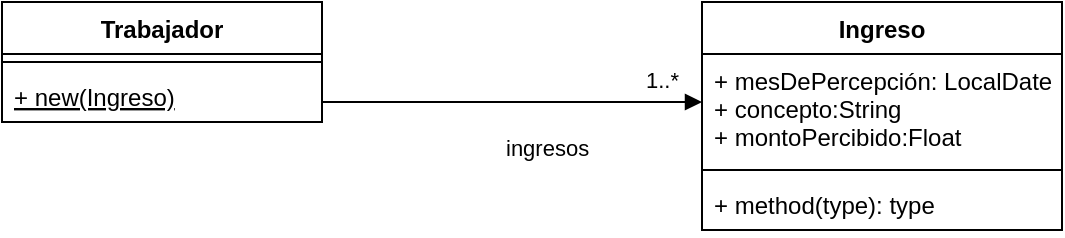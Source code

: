 <mxfile version="20.3.0" type="github">
  <diagram id="C5RBs43oDa-KdzZeNtuy" name="Page-1">
    <mxGraphModel dx="868" dy="450" grid="1" gridSize="10" guides="1" tooltips="1" connect="1" arrows="1" fold="1" page="1" pageScale="1" pageWidth="827" pageHeight="1169" math="0" shadow="0">
      <root>
        <mxCell id="WIyWlLk6GJQsqaUBKTNV-0" />
        <mxCell id="WIyWlLk6GJQsqaUBKTNV-1" parent="WIyWlLk6GJQsqaUBKTNV-0" />
        <mxCell id="xfvefK5HTNGrqv7swtsD-0" value="Trabajador" style="swimlane;fontStyle=1;align=center;verticalAlign=top;childLayout=stackLayout;horizontal=1;startSize=26;horizontalStack=0;resizeParent=1;resizeParentMax=0;resizeLast=0;collapsible=1;marginBottom=0;" vertex="1" parent="WIyWlLk6GJQsqaUBKTNV-1">
          <mxGeometry x="40" y="40" width="160" height="60" as="geometry" />
        </mxCell>
        <mxCell id="xfvefK5HTNGrqv7swtsD-2" value="" style="line;strokeWidth=1;fillColor=none;align=left;verticalAlign=middle;spacingTop=-1;spacingLeft=3;spacingRight=3;rotatable=0;labelPosition=right;points=[];portConstraint=eastwest;strokeColor=inherit;" vertex="1" parent="xfvefK5HTNGrqv7swtsD-0">
          <mxGeometry y="26" width="160" height="8" as="geometry" />
        </mxCell>
        <mxCell id="xfvefK5HTNGrqv7swtsD-3" value="+ new(Ingreso)" style="text;strokeColor=none;fillColor=none;align=left;verticalAlign=top;spacingLeft=4;spacingRight=4;overflow=hidden;rotatable=0;points=[[0,0.5],[1,0.5]];portConstraint=eastwest;fontStyle=4" vertex="1" parent="xfvefK5HTNGrqv7swtsD-0">
          <mxGeometry y="34" width="160" height="26" as="geometry" />
        </mxCell>
        <mxCell id="xfvefK5HTNGrqv7swtsD-4" value="Ingreso" style="swimlane;fontStyle=1;align=center;verticalAlign=top;childLayout=stackLayout;horizontal=1;startSize=26;horizontalStack=0;resizeParent=1;resizeParentMax=0;resizeLast=0;collapsible=1;marginBottom=0;" vertex="1" parent="WIyWlLk6GJQsqaUBKTNV-1">
          <mxGeometry x="390" y="40" width="180" height="114" as="geometry" />
        </mxCell>
        <mxCell id="xfvefK5HTNGrqv7swtsD-5" value="+ mesDePercepción: LocalDate&#xa;+ concepto:String&#xa;+ montoPercibido:Float" style="text;strokeColor=none;fillColor=none;align=left;verticalAlign=top;spacingLeft=4;spacingRight=4;overflow=hidden;rotatable=0;points=[[0,0.5],[1,0.5]];portConstraint=eastwest;" vertex="1" parent="xfvefK5HTNGrqv7swtsD-4">
          <mxGeometry y="26" width="180" height="54" as="geometry" />
        </mxCell>
        <mxCell id="xfvefK5HTNGrqv7swtsD-6" value="" style="line;strokeWidth=1;fillColor=none;align=left;verticalAlign=middle;spacingTop=-1;spacingLeft=3;spacingRight=3;rotatable=0;labelPosition=right;points=[];portConstraint=eastwest;strokeColor=inherit;" vertex="1" parent="xfvefK5HTNGrqv7swtsD-4">
          <mxGeometry y="80" width="180" height="8" as="geometry" />
        </mxCell>
        <mxCell id="xfvefK5HTNGrqv7swtsD-7" value="+ method(type): type" style="text;strokeColor=none;fillColor=none;align=left;verticalAlign=top;spacingLeft=4;spacingRight=4;overflow=hidden;rotatable=0;points=[[0,0.5],[1,0.5]];portConstraint=eastwest;" vertex="1" parent="xfvefK5HTNGrqv7swtsD-4">
          <mxGeometry y="88" width="180" height="26" as="geometry" />
        </mxCell>
        <mxCell id="xfvefK5HTNGrqv7swtsD-8" value="ingresos&lt;br&gt;" style="endArrow=block;endFill=1;html=1;edgeStyle=orthogonalEdgeStyle;align=left;verticalAlign=top;rounded=0;" edge="1" parent="WIyWlLk6GJQsqaUBKTNV-1">
          <mxGeometry x="0.091" y="-10" relative="1" as="geometry">
            <mxPoint x="230" y="90" as="sourcePoint" />
            <mxPoint x="390" y="90" as="targetPoint" />
            <Array as="points">
              <mxPoint x="200" y="90" />
              <mxPoint x="200" y="90" />
            </Array>
            <mxPoint as="offset" />
          </mxGeometry>
        </mxCell>
        <mxCell id="xfvefK5HTNGrqv7swtsD-9" value="1..*" style="edgeLabel;resizable=0;html=1;align=left;verticalAlign=bottom;" connectable="0" vertex="1" parent="xfvefK5HTNGrqv7swtsD-8">
          <mxGeometry x="-1" relative="1" as="geometry">
            <mxPoint x="130" y="-3" as="offset" />
          </mxGeometry>
        </mxCell>
      </root>
    </mxGraphModel>
  </diagram>
</mxfile>
